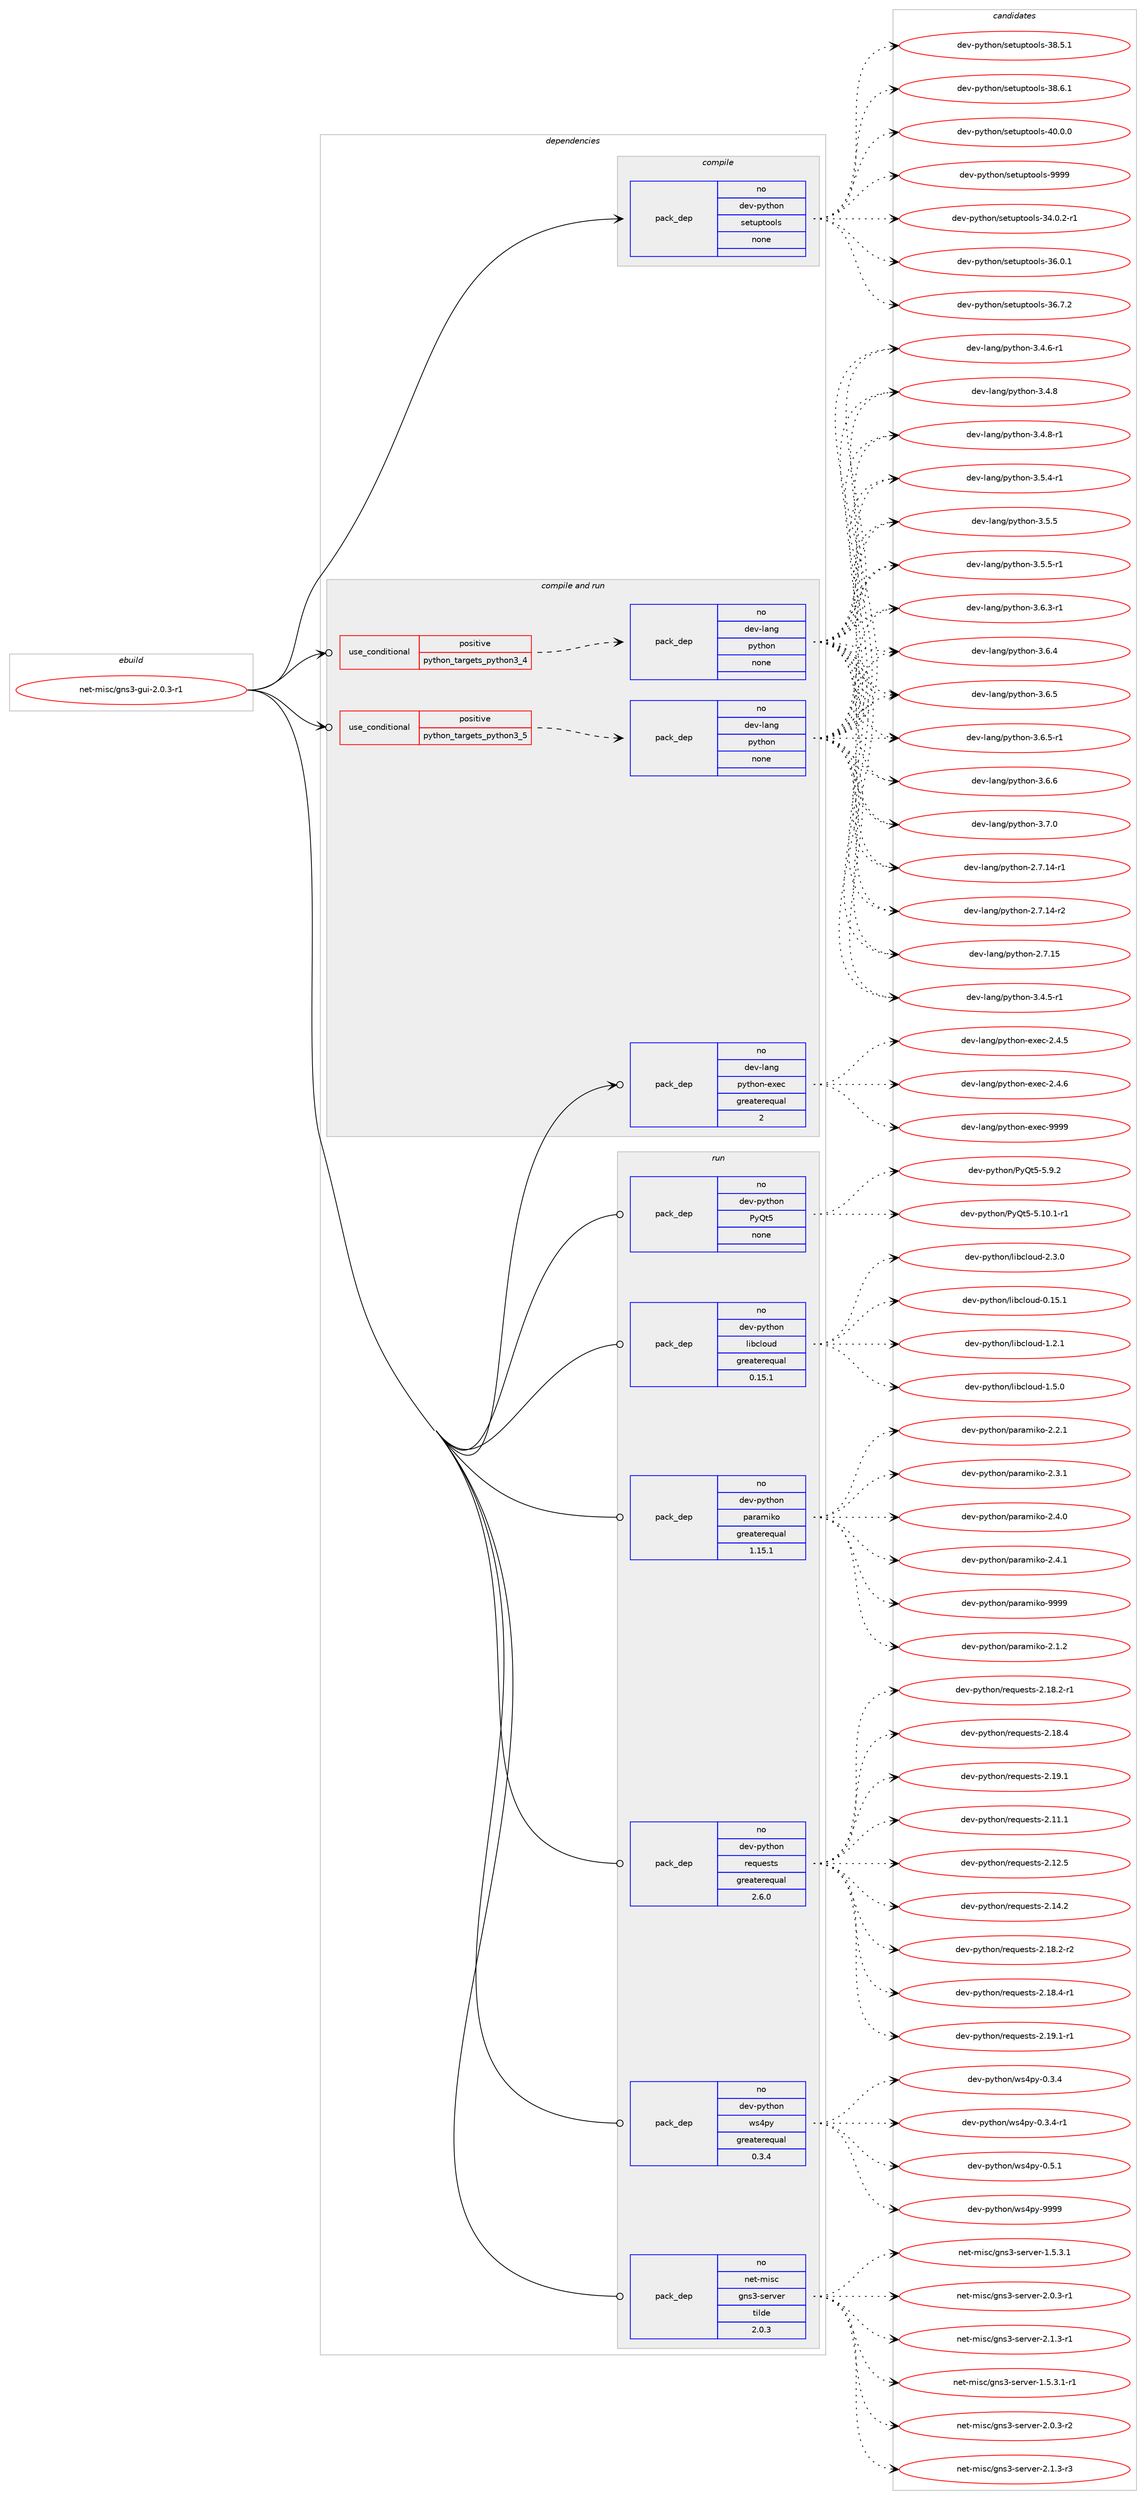digraph prolog {

# *************
# Graph options
# *************

newrank=true;
concentrate=true;
compound=true;
graph [rankdir=LR,fontname=Helvetica,fontsize=10,ranksep=1.5];#, ranksep=2.5, nodesep=0.2];
edge  [arrowhead=vee];
node  [fontname=Helvetica,fontsize=10];

# **********
# The ebuild
# **********

subgraph cluster_leftcol {
color=gray;
rank=same;
label=<<i>ebuild</i>>;
id [label="net-misc/gns3-gui-2.0.3-r1", color=red, width=4, href="../net-misc/gns3-gui-2.0.3-r1.svg"];
}

# ****************
# The dependencies
# ****************

subgraph cluster_midcol {
color=gray;
label=<<i>dependencies</i>>;
subgraph cluster_compile {
fillcolor="#eeeeee";
style=filled;
label=<<i>compile</i>>;
subgraph pack594 {
dependency807 [label=<<TABLE BORDER="0" CELLBORDER="1" CELLSPACING="0" CELLPADDING="4" WIDTH="220"><TR><TD ROWSPAN="6" CELLPADDING="30">pack_dep</TD></TR><TR><TD WIDTH="110">no</TD></TR><TR><TD>dev-python</TD></TR><TR><TD>setuptools</TD></TR><TR><TD>none</TD></TR><TR><TD></TD></TR></TABLE>>, shape=none, color=blue];
}
id:e -> dependency807:w [weight=20,style="solid",arrowhead="vee"];
}
subgraph cluster_compileandrun {
fillcolor="#eeeeee";
style=filled;
label=<<i>compile and run</i>>;
subgraph cond195 {
dependency808 [label=<<TABLE BORDER="0" CELLBORDER="1" CELLSPACING="0" CELLPADDING="4"><TR><TD ROWSPAN="3" CELLPADDING="10">use_conditional</TD></TR><TR><TD>positive</TD></TR><TR><TD>python_targets_python3_4</TD></TR></TABLE>>, shape=none, color=red];
subgraph pack595 {
dependency809 [label=<<TABLE BORDER="0" CELLBORDER="1" CELLSPACING="0" CELLPADDING="4" WIDTH="220"><TR><TD ROWSPAN="6" CELLPADDING="30">pack_dep</TD></TR><TR><TD WIDTH="110">no</TD></TR><TR><TD>dev-lang</TD></TR><TR><TD>python</TD></TR><TR><TD>none</TD></TR><TR><TD></TD></TR></TABLE>>, shape=none, color=blue];
}
dependency808:e -> dependency809:w [weight=20,style="dashed",arrowhead="vee"];
}
id:e -> dependency808:w [weight=20,style="solid",arrowhead="odotvee"];
subgraph cond196 {
dependency810 [label=<<TABLE BORDER="0" CELLBORDER="1" CELLSPACING="0" CELLPADDING="4"><TR><TD ROWSPAN="3" CELLPADDING="10">use_conditional</TD></TR><TR><TD>positive</TD></TR><TR><TD>python_targets_python3_5</TD></TR></TABLE>>, shape=none, color=red];
subgraph pack596 {
dependency811 [label=<<TABLE BORDER="0" CELLBORDER="1" CELLSPACING="0" CELLPADDING="4" WIDTH="220"><TR><TD ROWSPAN="6" CELLPADDING="30">pack_dep</TD></TR><TR><TD WIDTH="110">no</TD></TR><TR><TD>dev-lang</TD></TR><TR><TD>python</TD></TR><TR><TD>none</TD></TR><TR><TD></TD></TR></TABLE>>, shape=none, color=blue];
}
dependency810:e -> dependency811:w [weight=20,style="dashed",arrowhead="vee"];
}
id:e -> dependency810:w [weight=20,style="solid",arrowhead="odotvee"];
subgraph pack597 {
dependency812 [label=<<TABLE BORDER="0" CELLBORDER="1" CELLSPACING="0" CELLPADDING="4" WIDTH="220"><TR><TD ROWSPAN="6" CELLPADDING="30">pack_dep</TD></TR><TR><TD WIDTH="110">no</TD></TR><TR><TD>dev-lang</TD></TR><TR><TD>python-exec</TD></TR><TR><TD>greaterequal</TD></TR><TR><TD>2</TD></TR></TABLE>>, shape=none, color=blue];
}
id:e -> dependency812:w [weight=20,style="solid",arrowhead="odotvee"];
}
subgraph cluster_run {
fillcolor="#eeeeee";
style=filled;
label=<<i>run</i>>;
subgraph pack598 {
dependency813 [label=<<TABLE BORDER="0" CELLBORDER="1" CELLSPACING="0" CELLPADDING="4" WIDTH="220"><TR><TD ROWSPAN="6" CELLPADDING="30">pack_dep</TD></TR><TR><TD WIDTH="110">no</TD></TR><TR><TD>dev-python</TD></TR><TR><TD>PyQt5</TD></TR><TR><TD>none</TD></TR><TR><TD></TD></TR></TABLE>>, shape=none, color=blue];
}
id:e -> dependency813:w [weight=20,style="solid",arrowhead="odot"];
subgraph pack599 {
dependency814 [label=<<TABLE BORDER="0" CELLBORDER="1" CELLSPACING="0" CELLPADDING="4" WIDTH="220"><TR><TD ROWSPAN="6" CELLPADDING="30">pack_dep</TD></TR><TR><TD WIDTH="110">no</TD></TR><TR><TD>dev-python</TD></TR><TR><TD>libcloud</TD></TR><TR><TD>greaterequal</TD></TR><TR><TD>0.15.1</TD></TR></TABLE>>, shape=none, color=blue];
}
id:e -> dependency814:w [weight=20,style="solid",arrowhead="odot"];
subgraph pack600 {
dependency815 [label=<<TABLE BORDER="0" CELLBORDER="1" CELLSPACING="0" CELLPADDING="4" WIDTH="220"><TR><TD ROWSPAN="6" CELLPADDING="30">pack_dep</TD></TR><TR><TD WIDTH="110">no</TD></TR><TR><TD>dev-python</TD></TR><TR><TD>paramiko</TD></TR><TR><TD>greaterequal</TD></TR><TR><TD>1.15.1</TD></TR></TABLE>>, shape=none, color=blue];
}
id:e -> dependency815:w [weight=20,style="solid",arrowhead="odot"];
subgraph pack601 {
dependency816 [label=<<TABLE BORDER="0" CELLBORDER="1" CELLSPACING="0" CELLPADDING="4" WIDTH="220"><TR><TD ROWSPAN="6" CELLPADDING="30">pack_dep</TD></TR><TR><TD WIDTH="110">no</TD></TR><TR><TD>dev-python</TD></TR><TR><TD>requests</TD></TR><TR><TD>greaterequal</TD></TR><TR><TD>2.6.0</TD></TR></TABLE>>, shape=none, color=blue];
}
id:e -> dependency816:w [weight=20,style="solid",arrowhead="odot"];
subgraph pack602 {
dependency817 [label=<<TABLE BORDER="0" CELLBORDER="1" CELLSPACING="0" CELLPADDING="4" WIDTH="220"><TR><TD ROWSPAN="6" CELLPADDING="30">pack_dep</TD></TR><TR><TD WIDTH="110">no</TD></TR><TR><TD>dev-python</TD></TR><TR><TD>ws4py</TD></TR><TR><TD>greaterequal</TD></TR><TR><TD>0.3.4</TD></TR></TABLE>>, shape=none, color=blue];
}
id:e -> dependency817:w [weight=20,style="solid",arrowhead="odot"];
subgraph pack603 {
dependency818 [label=<<TABLE BORDER="0" CELLBORDER="1" CELLSPACING="0" CELLPADDING="4" WIDTH="220"><TR><TD ROWSPAN="6" CELLPADDING="30">pack_dep</TD></TR><TR><TD WIDTH="110">no</TD></TR><TR><TD>net-misc</TD></TR><TR><TD>gns3-server</TD></TR><TR><TD>tilde</TD></TR><TR><TD>2.0.3</TD></TR></TABLE>>, shape=none, color=blue];
}
id:e -> dependency818:w [weight=20,style="solid",arrowhead="odot"];
}
}

# **************
# The candidates
# **************

subgraph cluster_choices {
rank=same;
color=gray;
label=<<i>candidates</i>>;

subgraph choice594 {
color=black;
nodesep=1;
choice1001011184511212111610411111047115101116117112116111111108115455152464846504511449 [label="dev-python/setuptools-34.0.2-r1", color=red, width=4,href="../dev-python/setuptools-34.0.2-r1.svg"];
choice100101118451121211161041111104711510111611711211611111110811545515446484649 [label="dev-python/setuptools-36.0.1", color=red, width=4,href="../dev-python/setuptools-36.0.1.svg"];
choice100101118451121211161041111104711510111611711211611111110811545515446554650 [label="dev-python/setuptools-36.7.2", color=red, width=4,href="../dev-python/setuptools-36.7.2.svg"];
choice100101118451121211161041111104711510111611711211611111110811545515646534649 [label="dev-python/setuptools-38.5.1", color=red, width=4,href="../dev-python/setuptools-38.5.1.svg"];
choice100101118451121211161041111104711510111611711211611111110811545515646544649 [label="dev-python/setuptools-38.6.1", color=red, width=4,href="../dev-python/setuptools-38.6.1.svg"];
choice100101118451121211161041111104711510111611711211611111110811545524846484648 [label="dev-python/setuptools-40.0.0", color=red, width=4,href="../dev-python/setuptools-40.0.0.svg"];
choice10010111845112121116104111110471151011161171121161111111081154557575757 [label="dev-python/setuptools-9999", color=red, width=4,href="../dev-python/setuptools-9999.svg"];
dependency807:e -> choice1001011184511212111610411111047115101116117112116111111108115455152464846504511449:w [style=dotted,weight="100"];
dependency807:e -> choice100101118451121211161041111104711510111611711211611111110811545515446484649:w [style=dotted,weight="100"];
dependency807:e -> choice100101118451121211161041111104711510111611711211611111110811545515446554650:w [style=dotted,weight="100"];
dependency807:e -> choice100101118451121211161041111104711510111611711211611111110811545515646534649:w [style=dotted,weight="100"];
dependency807:e -> choice100101118451121211161041111104711510111611711211611111110811545515646544649:w [style=dotted,weight="100"];
dependency807:e -> choice100101118451121211161041111104711510111611711211611111110811545524846484648:w [style=dotted,weight="100"];
dependency807:e -> choice10010111845112121116104111110471151011161171121161111111081154557575757:w [style=dotted,weight="100"];
}
subgraph choice595 {
color=black;
nodesep=1;
choice100101118451089711010347112121116104111110455046554649524511449 [label="dev-lang/python-2.7.14-r1", color=red, width=4,href="../dev-lang/python-2.7.14-r1.svg"];
choice100101118451089711010347112121116104111110455046554649524511450 [label="dev-lang/python-2.7.14-r2", color=red, width=4,href="../dev-lang/python-2.7.14-r2.svg"];
choice10010111845108971101034711212111610411111045504655464953 [label="dev-lang/python-2.7.15", color=red, width=4,href="../dev-lang/python-2.7.15.svg"];
choice1001011184510897110103471121211161041111104551465246534511449 [label="dev-lang/python-3.4.5-r1", color=red, width=4,href="../dev-lang/python-3.4.5-r1.svg"];
choice1001011184510897110103471121211161041111104551465246544511449 [label="dev-lang/python-3.4.6-r1", color=red, width=4,href="../dev-lang/python-3.4.6-r1.svg"];
choice100101118451089711010347112121116104111110455146524656 [label="dev-lang/python-3.4.8", color=red, width=4,href="../dev-lang/python-3.4.8.svg"];
choice1001011184510897110103471121211161041111104551465246564511449 [label="dev-lang/python-3.4.8-r1", color=red, width=4,href="../dev-lang/python-3.4.8-r1.svg"];
choice1001011184510897110103471121211161041111104551465346524511449 [label="dev-lang/python-3.5.4-r1", color=red, width=4,href="../dev-lang/python-3.5.4-r1.svg"];
choice100101118451089711010347112121116104111110455146534653 [label="dev-lang/python-3.5.5", color=red, width=4,href="../dev-lang/python-3.5.5.svg"];
choice1001011184510897110103471121211161041111104551465346534511449 [label="dev-lang/python-3.5.5-r1", color=red, width=4,href="../dev-lang/python-3.5.5-r1.svg"];
choice1001011184510897110103471121211161041111104551465446514511449 [label="dev-lang/python-3.6.3-r1", color=red, width=4,href="../dev-lang/python-3.6.3-r1.svg"];
choice100101118451089711010347112121116104111110455146544652 [label="dev-lang/python-3.6.4", color=red, width=4,href="../dev-lang/python-3.6.4.svg"];
choice100101118451089711010347112121116104111110455146544653 [label="dev-lang/python-3.6.5", color=red, width=4,href="../dev-lang/python-3.6.5.svg"];
choice1001011184510897110103471121211161041111104551465446534511449 [label="dev-lang/python-3.6.5-r1", color=red, width=4,href="../dev-lang/python-3.6.5-r1.svg"];
choice100101118451089711010347112121116104111110455146544654 [label="dev-lang/python-3.6.6", color=red, width=4,href="../dev-lang/python-3.6.6.svg"];
choice100101118451089711010347112121116104111110455146554648 [label="dev-lang/python-3.7.0", color=red, width=4,href="../dev-lang/python-3.7.0.svg"];
dependency809:e -> choice100101118451089711010347112121116104111110455046554649524511449:w [style=dotted,weight="100"];
dependency809:e -> choice100101118451089711010347112121116104111110455046554649524511450:w [style=dotted,weight="100"];
dependency809:e -> choice10010111845108971101034711212111610411111045504655464953:w [style=dotted,weight="100"];
dependency809:e -> choice1001011184510897110103471121211161041111104551465246534511449:w [style=dotted,weight="100"];
dependency809:e -> choice1001011184510897110103471121211161041111104551465246544511449:w [style=dotted,weight="100"];
dependency809:e -> choice100101118451089711010347112121116104111110455146524656:w [style=dotted,weight="100"];
dependency809:e -> choice1001011184510897110103471121211161041111104551465246564511449:w [style=dotted,weight="100"];
dependency809:e -> choice1001011184510897110103471121211161041111104551465346524511449:w [style=dotted,weight="100"];
dependency809:e -> choice100101118451089711010347112121116104111110455146534653:w [style=dotted,weight="100"];
dependency809:e -> choice1001011184510897110103471121211161041111104551465346534511449:w [style=dotted,weight="100"];
dependency809:e -> choice1001011184510897110103471121211161041111104551465446514511449:w [style=dotted,weight="100"];
dependency809:e -> choice100101118451089711010347112121116104111110455146544652:w [style=dotted,weight="100"];
dependency809:e -> choice100101118451089711010347112121116104111110455146544653:w [style=dotted,weight="100"];
dependency809:e -> choice1001011184510897110103471121211161041111104551465446534511449:w [style=dotted,weight="100"];
dependency809:e -> choice100101118451089711010347112121116104111110455146544654:w [style=dotted,weight="100"];
dependency809:e -> choice100101118451089711010347112121116104111110455146554648:w [style=dotted,weight="100"];
}
subgraph choice596 {
color=black;
nodesep=1;
choice100101118451089711010347112121116104111110455046554649524511449 [label="dev-lang/python-2.7.14-r1", color=red, width=4,href="../dev-lang/python-2.7.14-r1.svg"];
choice100101118451089711010347112121116104111110455046554649524511450 [label="dev-lang/python-2.7.14-r2", color=red, width=4,href="../dev-lang/python-2.7.14-r2.svg"];
choice10010111845108971101034711212111610411111045504655464953 [label="dev-lang/python-2.7.15", color=red, width=4,href="../dev-lang/python-2.7.15.svg"];
choice1001011184510897110103471121211161041111104551465246534511449 [label="dev-lang/python-3.4.5-r1", color=red, width=4,href="../dev-lang/python-3.4.5-r1.svg"];
choice1001011184510897110103471121211161041111104551465246544511449 [label="dev-lang/python-3.4.6-r1", color=red, width=4,href="../dev-lang/python-3.4.6-r1.svg"];
choice100101118451089711010347112121116104111110455146524656 [label="dev-lang/python-3.4.8", color=red, width=4,href="../dev-lang/python-3.4.8.svg"];
choice1001011184510897110103471121211161041111104551465246564511449 [label="dev-lang/python-3.4.8-r1", color=red, width=4,href="../dev-lang/python-3.4.8-r1.svg"];
choice1001011184510897110103471121211161041111104551465346524511449 [label="dev-lang/python-3.5.4-r1", color=red, width=4,href="../dev-lang/python-3.5.4-r1.svg"];
choice100101118451089711010347112121116104111110455146534653 [label="dev-lang/python-3.5.5", color=red, width=4,href="../dev-lang/python-3.5.5.svg"];
choice1001011184510897110103471121211161041111104551465346534511449 [label="dev-lang/python-3.5.5-r1", color=red, width=4,href="../dev-lang/python-3.5.5-r1.svg"];
choice1001011184510897110103471121211161041111104551465446514511449 [label="dev-lang/python-3.6.3-r1", color=red, width=4,href="../dev-lang/python-3.6.3-r1.svg"];
choice100101118451089711010347112121116104111110455146544652 [label="dev-lang/python-3.6.4", color=red, width=4,href="../dev-lang/python-3.6.4.svg"];
choice100101118451089711010347112121116104111110455146544653 [label="dev-lang/python-3.6.5", color=red, width=4,href="../dev-lang/python-3.6.5.svg"];
choice1001011184510897110103471121211161041111104551465446534511449 [label="dev-lang/python-3.6.5-r1", color=red, width=4,href="../dev-lang/python-3.6.5-r1.svg"];
choice100101118451089711010347112121116104111110455146544654 [label="dev-lang/python-3.6.6", color=red, width=4,href="../dev-lang/python-3.6.6.svg"];
choice100101118451089711010347112121116104111110455146554648 [label="dev-lang/python-3.7.0", color=red, width=4,href="../dev-lang/python-3.7.0.svg"];
dependency811:e -> choice100101118451089711010347112121116104111110455046554649524511449:w [style=dotted,weight="100"];
dependency811:e -> choice100101118451089711010347112121116104111110455046554649524511450:w [style=dotted,weight="100"];
dependency811:e -> choice10010111845108971101034711212111610411111045504655464953:w [style=dotted,weight="100"];
dependency811:e -> choice1001011184510897110103471121211161041111104551465246534511449:w [style=dotted,weight="100"];
dependency811:e -> choice1001011184510897110103471121211161041111104551465246544511449:w [style=dotted,weight="100"];
dependency811:e -> choice100101118451089711010347112121116104111110455146524656:w [style=dotted,weight="100"];
dependency811:e -> choice1001011184510897110103471121211161041111104551465246564511449:w [style=dotted,weight="100"];
dependency811:e -> choice1001011184510897110103471121211161041111104551465346524511449:w [style=dotted,weight="100"];
dependency811:e -> choice100101118451089711010347112121116104111110455146534653:w [style=dotted,weight="100"];
dependency811:e -> choice1001011184510897110103471121211161041111104551465346534511449:w [style=dotted,weight="100"];
dependency811:e -> choice1001011184510897110103471121211161041111104551465446514511449:w [style=dotted,weight="100"];
dependency811:e -> choice100101118451089711010347112121116104111110455146544652:w [style=dotted,weight="100"];
dependency811:e -> choice100101118451089711010347112121116104111110455146544653:w [style=dotted,weight="100"];
dependency811:e -> choice1001011184510897110103471121211161041111104551465446534511449:w [style=dotted,weight="100"];
dependency811:e -> choice100101118451089711010347112121116104111110455146544654:w [style=dotted,weight="100"];
dependency811:e -> choice100101118451089711010347112121116104111110455146554648:w [style=dotted,weight="100"];
}
subgraph choice597 {
color=black;
nodesep=1;
choice1001011184510897110103471121211161041111104510112010199455046524653 [label="dev-lang/python-exec-2.4.5", color=red, width=4,href="../dev-lang/python-exec-2.4.5.svg"];
choice1001011184510897110103471121211161041111104510112010199455046524654 [label="dev-lang/python-exec-2.4.6", color=red, width=4,href="../dev-lang/python-exec-2.4.6.svg"];
choice10010111845108971101034711212111610411111045101120101994557575757 [label="dev-lang/python-exec-9999", color=red, width=4,href="../dev-lang/python-exec-9999.svg"];
dependency812:e -> choice1001011184510897110103471121211161041111104510112010199455046524653:w [style=dotted,weight="100"];
dependency812:e -> choice1001011184510897110103471121211161041111104510112010199455046524654:w [style=dotted,weight="100"];
dependency812:e -> choice10010111845108971101034711212111610411111045101120101994557575757:w [style=dotted,weight="100"];
}
subgraph choice598 {
color=black;
nodesep=1;
choice1001011184511212111610411111047801218111653455346494846494511449 [label="dev-python/PyQt5-5.10.1-r1", color=red, width=4,href="../dev-python/PyQt5-5.10.1-r1.svg"];
choice1001011184511212111610411111047801218111653455346574650 [label="dev-python/PyQt5-5.9.2", color=red, width=4,href="../dev-python/PyQt5-5.9.2.svg"];
dependency813:e -> choice1001011184511212111610411111047801218111653455346494846494511449:w [style=dotted,weight="100"];
dependency813:e -> choice1001011184511212111610411111047801218111653455346574650:w [style=dotted,weight="100"];
}
subgraph choice599 {
color=black;
nodesep=1;
choice1001011184511212111610411111047108105989910811111710045484649534649 [label="dev-python/libcloud-0.15.1", color=red, width=4,href="../dev-python/libcloud-0.15.1.svg"];
choice10010111845112121116104111110471081059899108111117100454946504649 [label="dev-python/libcloud-1.2.1", color=red, width=4,href="../dev-python/libcloud-1.2.1.svg"];
choice10010111845112121116104111110471081059899108111117100454946534648 [label="dev-python/libcloud-1.5.0", color=red, width=4,href="../dev-python/libcloud-1.5.0.svg"];
choice10010111845112121116104111110471081059899108111117100455046514648 [label="dev-python/libcloud-2.3.0", color=red, width=4,href="../dev-python/libcloud-2.3.0.svg"];
dependency814:e -> choice1001011184511212111610411111047108105989910811111710045484649534649:w [style=dotted,weight="100"];
dependency814:e -> choice10010111845112121116104111110471081059899108111117100454946504649:w [style=dotted,weight="100"];
dependency814:e -> choice10010111845112121116104111110471081059899108111117100454946534648:w [style=dotted,weight="100"];
dependency814:e -> choice10010111845112121116104111110471081059899108111117100455046514648:w [style=dotted,weight="100"];
}
subgraph choice600 {
color=black;
nodesep=1;
choice10010111845112121116104111110471129711497109105107111455046494650 [label="dev-python/paramiko-2.1.2", color=red, width=4,href="../dev-python/paramiko-2.1.2.svg"];
choice10010111845112121116104111110471129711497109105107111455046504649 [label="dev-python/paramiko-2.2.1", color=red, width=4,href="../dev-python/paramiko-2.2.1.svg"];
choice10010111845112121116104111110471129711497109105107111455046514649 [label="dev-python/paramiko-2.3.1", color=red, width=4,href="../dev-python/paramiko-2.3.1.svg"];
choice10010111845112121116104111110471129711497109105107111455046524648 [label="dev-python/paramiko-2.4.0", color=red, width=4,href="../dev-python/paramiko-2.4.0.svg"];
choice10010111845112121116104111110471129711497109105107111455046524649 [label="dev-python/paramiko-2.4.1", color=red, width=4,href="../dev-python/paramiko-2.4.1.svg"];
choice100101118451121211161041111104711297114971091051071114557575757 [label="dev-python/paramiko-9999", color=red, width=4,href="../dev-python/paramiko-9999.svg"];
dependency815:e -> choice10010111845112121116104111110471129711497109105107111455046494650:w [style=dotted,weight="100"];
dependency815:e -> choice10010111845112121116104111110471129711497109105107111455046504649:w [style=dotted,weight="100"];
dependency815:e -> choice10010111845112121116104111110471129711497109105107111455046514649:w [style=dotted,weight="100"];
dependency815:e -> choice10010111845112121116104111110471129711497109105107111455046524648:w [style=dotted,weight="100"];
dependency815:e -> choice10010111845112121116104111110471129711497109105107111455046524649:w [style=dotted,weight="100"];
dependency815:e -> choice100101118451121211161041111104711297114971091051071114557575757:w [style=dotted,weight="100"];
}
subgraph choice601 {
color=black;
nodesep=1;
choice1001011184511212111610411111047114101113117101115116115455046495646504511449 [label="dev-python/requests-2.18.2-r1", color=red, width=4,href="../dev-python/requests-2.18.2-r1.svg"];
choice100101118451121211161041111104711410111311710111511611545504649564652 [label="dev-python/requests-2.18.4", color=red, width=4,href="../dev-python/requests-2.18.4.svg"];
choice100101118451121211161041111104711410111311710111511611545504649574649 [label="dev-python/requests-2.19.1", color=red, width=4,href="../dev-python/requests-2.19.1.svg"];
choice100101118451121211161041111104711410111311710111511611545504649494649 [label="dev-python/requests-2.11.1", color=red, width=4,href="../dev-python/requests-2.11.1.svg"];
choice100101118451121211161041111104711410111311710111511611545504649504653 [label="dev-python/requests-2.12.5", color=red, width=4,href="../dev-python/requests-2.12.5.svg"];
choice100101118451121211161041111104711410111311710111511611545504649524650 [label="dev-python/requests-2.14.2", color=red, width=4,href="../dev-python/requests-2.14.2.svg"];
choice1001011184511212111610411111047114101113117101115116115455046495646504511450 [label="dev-python/requests-2.18.2-r2", color=red, width=4,href="../dev-python/requests-2.18.2-r2.svg"];
choice1001011184511212111610411111047114101113117101115116115455046495646524511449 [label="dev-python/requests-2.18.4-r1", color=red, width=4,href="../dev-python/requests-2.18.4-r1.svg"];
choice1001011184511212111610411111047114101113117101115116115455046495746494511449 [label="dev-python/requests-2.19.1-r1", color=red, width=4,href="../dev-python/requests-2.19.1-r1.svg"];
dependency816:e -> choice1001011184511212111610411111047114101113117101115116115455046495646504511449:w [style=dotted,weight="100"];
dependency816:e -> choice100101118451121211161041111104711410111311710111511611545504649564652:w [style=dotted,weight="100"];
dependency816:e -> choice100101118451121211161041111104711410111311710111511611545504649574649:w [style=dotted,weight="100"];
dependency816:e -> choice100101118451121211161041111104711410111311710111511611545504649494649:w [style=dotted,weight="100"];
dependency816:e -> choice100101118451121211161041111104711410111311710111511611545504649504653:w [style=dotted,weight="100"];
dependency816:e -> choice100101118451121211161041111104711410111311710111511611545504649524650:w [style=dotted,weight="100"];
dependency816:e -> choice1001011184511212111610411111047114101113117101115116115455046495646504511450:w [style=dotted,weight="100"];
dependency816:e -> choice1001011184511212111610411111047114101113117101115116115455046495646524511449:w [style=dotted,weight="100"];
dependency816:e -> choice1001011184511212111610411111047114101113117101115116115455046495746494511449:w [style=dotted,weight="100"];
}
subgraph choice602 {
color=black;
nodesep=1;
choice100101118451121211161041111104711911552112121454846514652 [label="dev-python/ws4py-0.3.4", color=red, width=4,href="../dev-python/ws4py-0.3.4.svg"];
choice1001011184511212111610411111047119115521121214548465146524511449 [label="dev-python/ws4py-0.3.4-r1", color=red, width=4,href="../dev-python/ws4py-0.3.4-r1.svg"];
choice100101118451121211161041111104711911552112121454846534649 [label="dev-python/ws4py-0.5.1", color=red, width=4,href="../dev-python/ws4py-0.5.1.svg"];
choice1001011184511212111610411111047119115521121214557575757 [label="dev-python/ws4py-9999", color=red, width=4,href="../dev-python/ws4py-9999.svg"];
dependency817:e -> choice100101118451121211161041111104711911552112121454846514652:w [style=dotted,weight="100"];
dependency817:e -> choice1001011184511212111610411111047119115521121214548465146524511449:w [style=dotted,weight="100"];
dependency817:e -> choice100101118451121211161041111104711911552112121454846534649:w [style=dotted,weight="100"];
dependency817:e -> choice1001011184511212111610411111047119115521121214557575757:w [style=dotted,weight="100"];
}
subgraph choice603 {
color=black;
nodesep=1;
choice11010111645109105115994710311011551451151011141181011144549465346514649 [label="net-misc/gns3-server-1.5.3.1", color=red, width=4,href="../net-misc/gns3-server-1.5.3.1.svg"];
choice11010111645109105115994710311011551451151011141181011144550464846514511449 [label="net-misc/gns3-server-2.0.3-r1", color=red, width=4,href="../net-misc/gns3-server-2.0.3-r1.svg"];
choice11010111645109105115994710311011551451151011141181011144550464946514511449 [label="net-misc/gns3-server-2.1.3-r1", color=red, width=4,href="../net-misc/gns3-server-2.1.3-r1.svg"];
choice110101116451091051159947103110115514511510111411810111445494653465146494511449 [label="net-misc/gns3-server-1.5.3.1-r1", color=red, width=4,href="../net-misc/gns3-server-1.5.3.1-r1.svg"];
choice11010111645109105115994710311011551451151011141181011144550464846514511450 [label="net-misc/gns3-server-2.0.3-r2", color=red, width=4,href="../net-misc/gns3-server-2.0.3-r2.svg"];
choice11010111645109105115994710311011551451151011141181011144550464946514511451 [label="net-misc/gns3-server-2.1.3-r3", color=red, width=4,href="../net-misc/gns3-server-2.1.3-r3.svg"];
dependency818:e -> choice11010111645109105115994710311011551451151011141181011144549465346514649:w [style=dotted,weight="100"];
dependency818:e -> choice11010111645109105115994710311011551451151011141181011144550464846514511449:w [style=dotted,weight="100"];
dependency818:e -> choice11010111645109105115994710311011551451151011141181011144550464946514511449:w [style=dotted,weight="100"];
dependency818:e -> choice110101116451091051159947103110115514511510111411810111445494653465146494511449:w [style=dotted,weight="100"];
dependency818:e -> choice11010111645109105115994710311011551451151011141181011144550464846514511450:w [style=dotted,weight="100"];
dependency818:e -> choice11010111645109105115994710311011551451151011141181011144550464946514511451:w [style=dotted,weight="100"];
}
}

}
